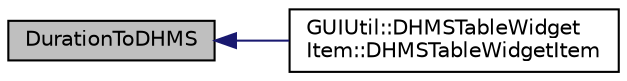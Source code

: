 digraph "DurationToDHMS"
{
  edge [fontname="Helvetica",fontsize="10",labelfontname="Helvetica",labelfontsize="10"];
  node [fontname="Helvetica",fontsize="10",shape=record];
  rankdir="LR";
  Node13 [label="DurationToDHMS",height=0.2,width=0.4,color="black", fillcolor="grey75", style="filled", fontcolor="black"];
  Node13 -> Node14 [dir="back",color="midnightblue",fontsize="10",style="solid",fontname="Helvetica"];
  Node14 [label="GUIUtil::DHMSTableWidget\lItem::DHMSTableWidgetItem",height=0.2,width=0.4,color="black", fillcolor="white", style="filled",URL="$class_g_u_i_util_1_1_d_h_m_s_table_widget_item.html#a048ab36b7b4d8ec6af77bca7fd547f95",tooltip="Class constructor. "];
}
